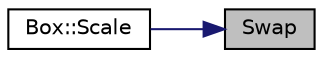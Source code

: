 digraph "Swap"
{
 // LATEX_PDF_SIZE
  edge [fontname="Helvetica",fontsize="10",labelfontname="Helvetica",labelfontsize="10"];
  node [fontname="Helvetica",fontsize="10",shape=record];
  rankdir="RL";
  Node1 [label="Swap",height=0.2,width=0.4,color="black", fillcolor="grey75", style="filled", fontcolor="black",tooltip="Swap two vectors."];
  Node1 -> Node2 [dir="back",color="midnightblue",fontsize="10",style="solid",fontname="Helvetica"];
  Node2 [label="Box::Scale",height=0.2,width=0.4,color="black", fillcolor="white", style="filled",URL="$class_box.html#a3dc20d4412ffcccf7c4d5611abfafce9",tooltip="Scales a box."];
}
